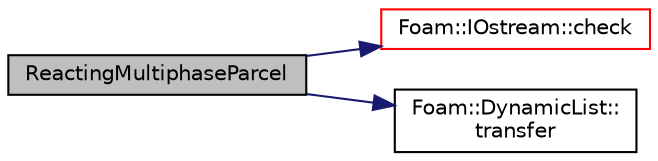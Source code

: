 digraph "ReactingMultiphaseParcel"
{
  bgcolor="transparent";
  edge [fontname="Helvetica",fontsize="10",labelfontname="Helvetica",labelfontsize="10"];
  node [fontname="Helvetica",fontsize="10",shape=record];
  rankdir="LR";
  Node13 [label="ReactingMultiphaseParcel",height=0.2,width=0.4,color="black", fillcolor="grey75", style="filled", fontcolor="black"];
  Node13 -> Node14 [color="midnightblue",fontsize="10",style="solid",fontname="Helvetica"];
  Node14 [label="Foam::IOstream::check",height=0.2,width=0.4,color="red",URL="$a27333.html#a367eb3425fc4e8270e2aa961df8ac8a5",tooltip="Check IOstream status for given operation. "];
  Node13 -> Node65 [color="midnightblue",fontsize="10",style="solid",fontname="Helvetica"];
  Node65 [label="Foam::DynamicList::\ltransfer",height=0.2,width=0.4,color="black",URL="$a27005.html#a25ad1d2084d16b234b0cf91c07e832c0",tooltip="Transfer contents of the argument List into this. "];
}
